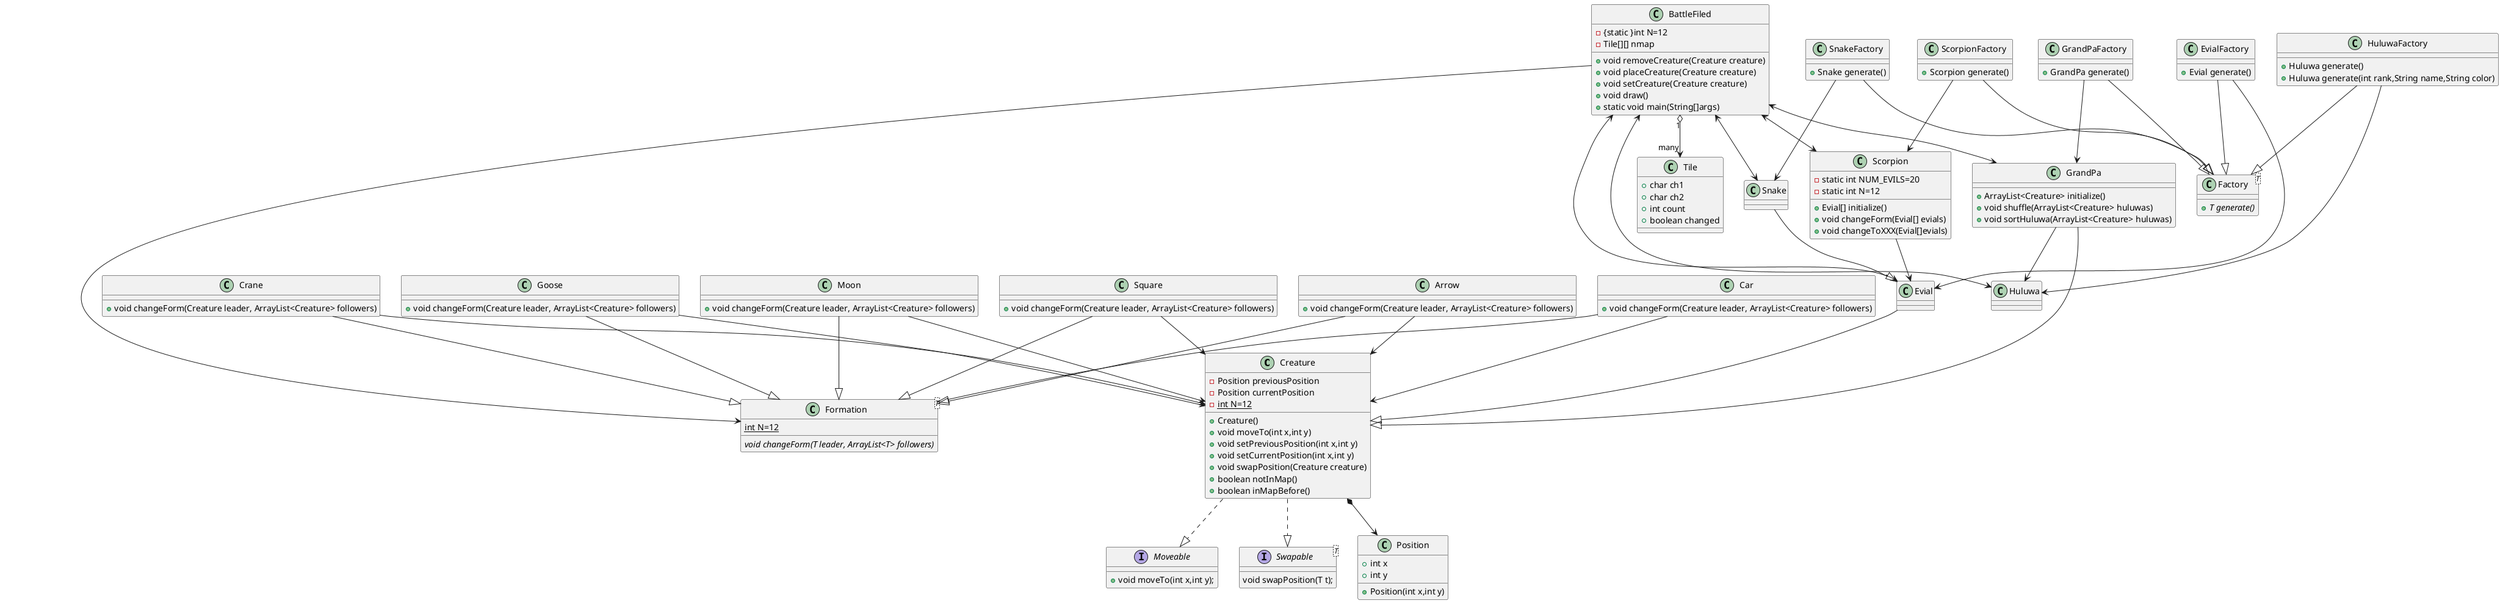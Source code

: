 @startuml
class Creature{
    - Position previousPosition
    - Position currentPosition
    {static}- int N=12
    + Creature()
    + void moveTo(int x,int y)
    + void setPreviousPosition(int x,int y)
    + void setCurrentPosition(int x,int y)
    + void swapPosition(Creature creature)
    + boolean notInMap()
    + boolean inMapBefore()
}

interface Moveable {
    + void moveTo(int x,int y);
}

interface Swapable<T> {
    void swapPosition(T t);
}

Creature ..|> Moveable
Creature ..|> Swapable

class Evial{
}

Evial --|> Creature


class GrandPa{
    + ArrayList<Creature> initialize()
    + void shuffle(ArrayList<Creature> huluwas)
    + void sortHuluwa(ArrayList<Creature> huluwas)
}

GrandPa --> Huluwa
GrandPa --|> Creature

class Scorpion{
    - static int NUM_EVILS=20
    - static int N=12
    + Evial[] initialize()
    + void changeForm(Evial[] evials)
    + void changeToXXX(Evial[]evials)
}

Scorpion --> Evial

class Snake{
}
Snake --|> Evial

class Position{
    + int x
    + int y
    + Position(int x,int y)
}

Creature *--> Position

class Tile{
    + char ch1
    + char ch2
    + int count
    + boolean changed
}

class BattleFiled{
    - {static }int N=12
    - Tile[][] nmap
    + void removeCreature(Creature creature)
    + void placeCreature(Creature creature)
    + void setCreature(Creature creature)
    + void draw()
    + static void main(String[]args)
}

BattleFiled "1" o--> "many" Tile
BattleFiled <--> Huluwa
BattleFiled <--> GrandPa
BattleFiled <--> Evial
BattleFiled <--> Snake
BattleFiled <--> Scorpion
BattleFiled --> Formation

class Factory<T>{
    + {abstract} T generate()
}

Class HuluwaFactory{
    + Huluwa generate()
    + Huluwa generate(int rank,String name,String color)
}

HuluwaFactory --|> Factory
HuluwaFactory --> Huluwa

class GrandPaFactory{
    + GrandPa generate()
}
GrandPaFactory --|> Factory
GrandPaFactory --> GrandPa

class EvialFactory {
    + Evial generate()
}
EvialFactory --|> Factory
EvialFactory --> Evial

class ScorpionFactory{
    + Scorpion generate()
}
ScorpionFactory --|> Factory
ScorpionFactory -->Scorpion

class SnakeFactory{
    + Snake generate()
}
SnakeFactory --|> Factory
SnakeFactory -->Snake

Class Formation<T>{
    {static} int N=12
    {abstract} void changeForm(T leader, ArrayList<T> followers)
}

Class Arrow{
    + void changeForm(Creature leader, ArrayList<Creature> followers)
}
Arrow --|> Formation
Arrow --> Creature

Class Car{
    + void changeForm(Creature leader, ArrayList<Creature> followers)
}
Car --|> Formation
Car --> Creature

Class Crane{
    + void changeForm(Creature leader, ArrayList<Creature> followers)
}
Crane --|> Formation
Crane --> Creature

Class Goose{
    + void changeForm(Creature leader, ArrayList<Creature> followers)
}
Goose --|> Formation
Goose --> Creature

Class Moon{
    + void changeForm(Creature leader, ArrayList<Creature> followers)
}
Moon --|> Formation
Moon --> Creature

Class Square{
    + void changeForm(Creature leader, ArrayList<Creature> followers)
}
Square --|> Formation
Square --> Creature
@enduml